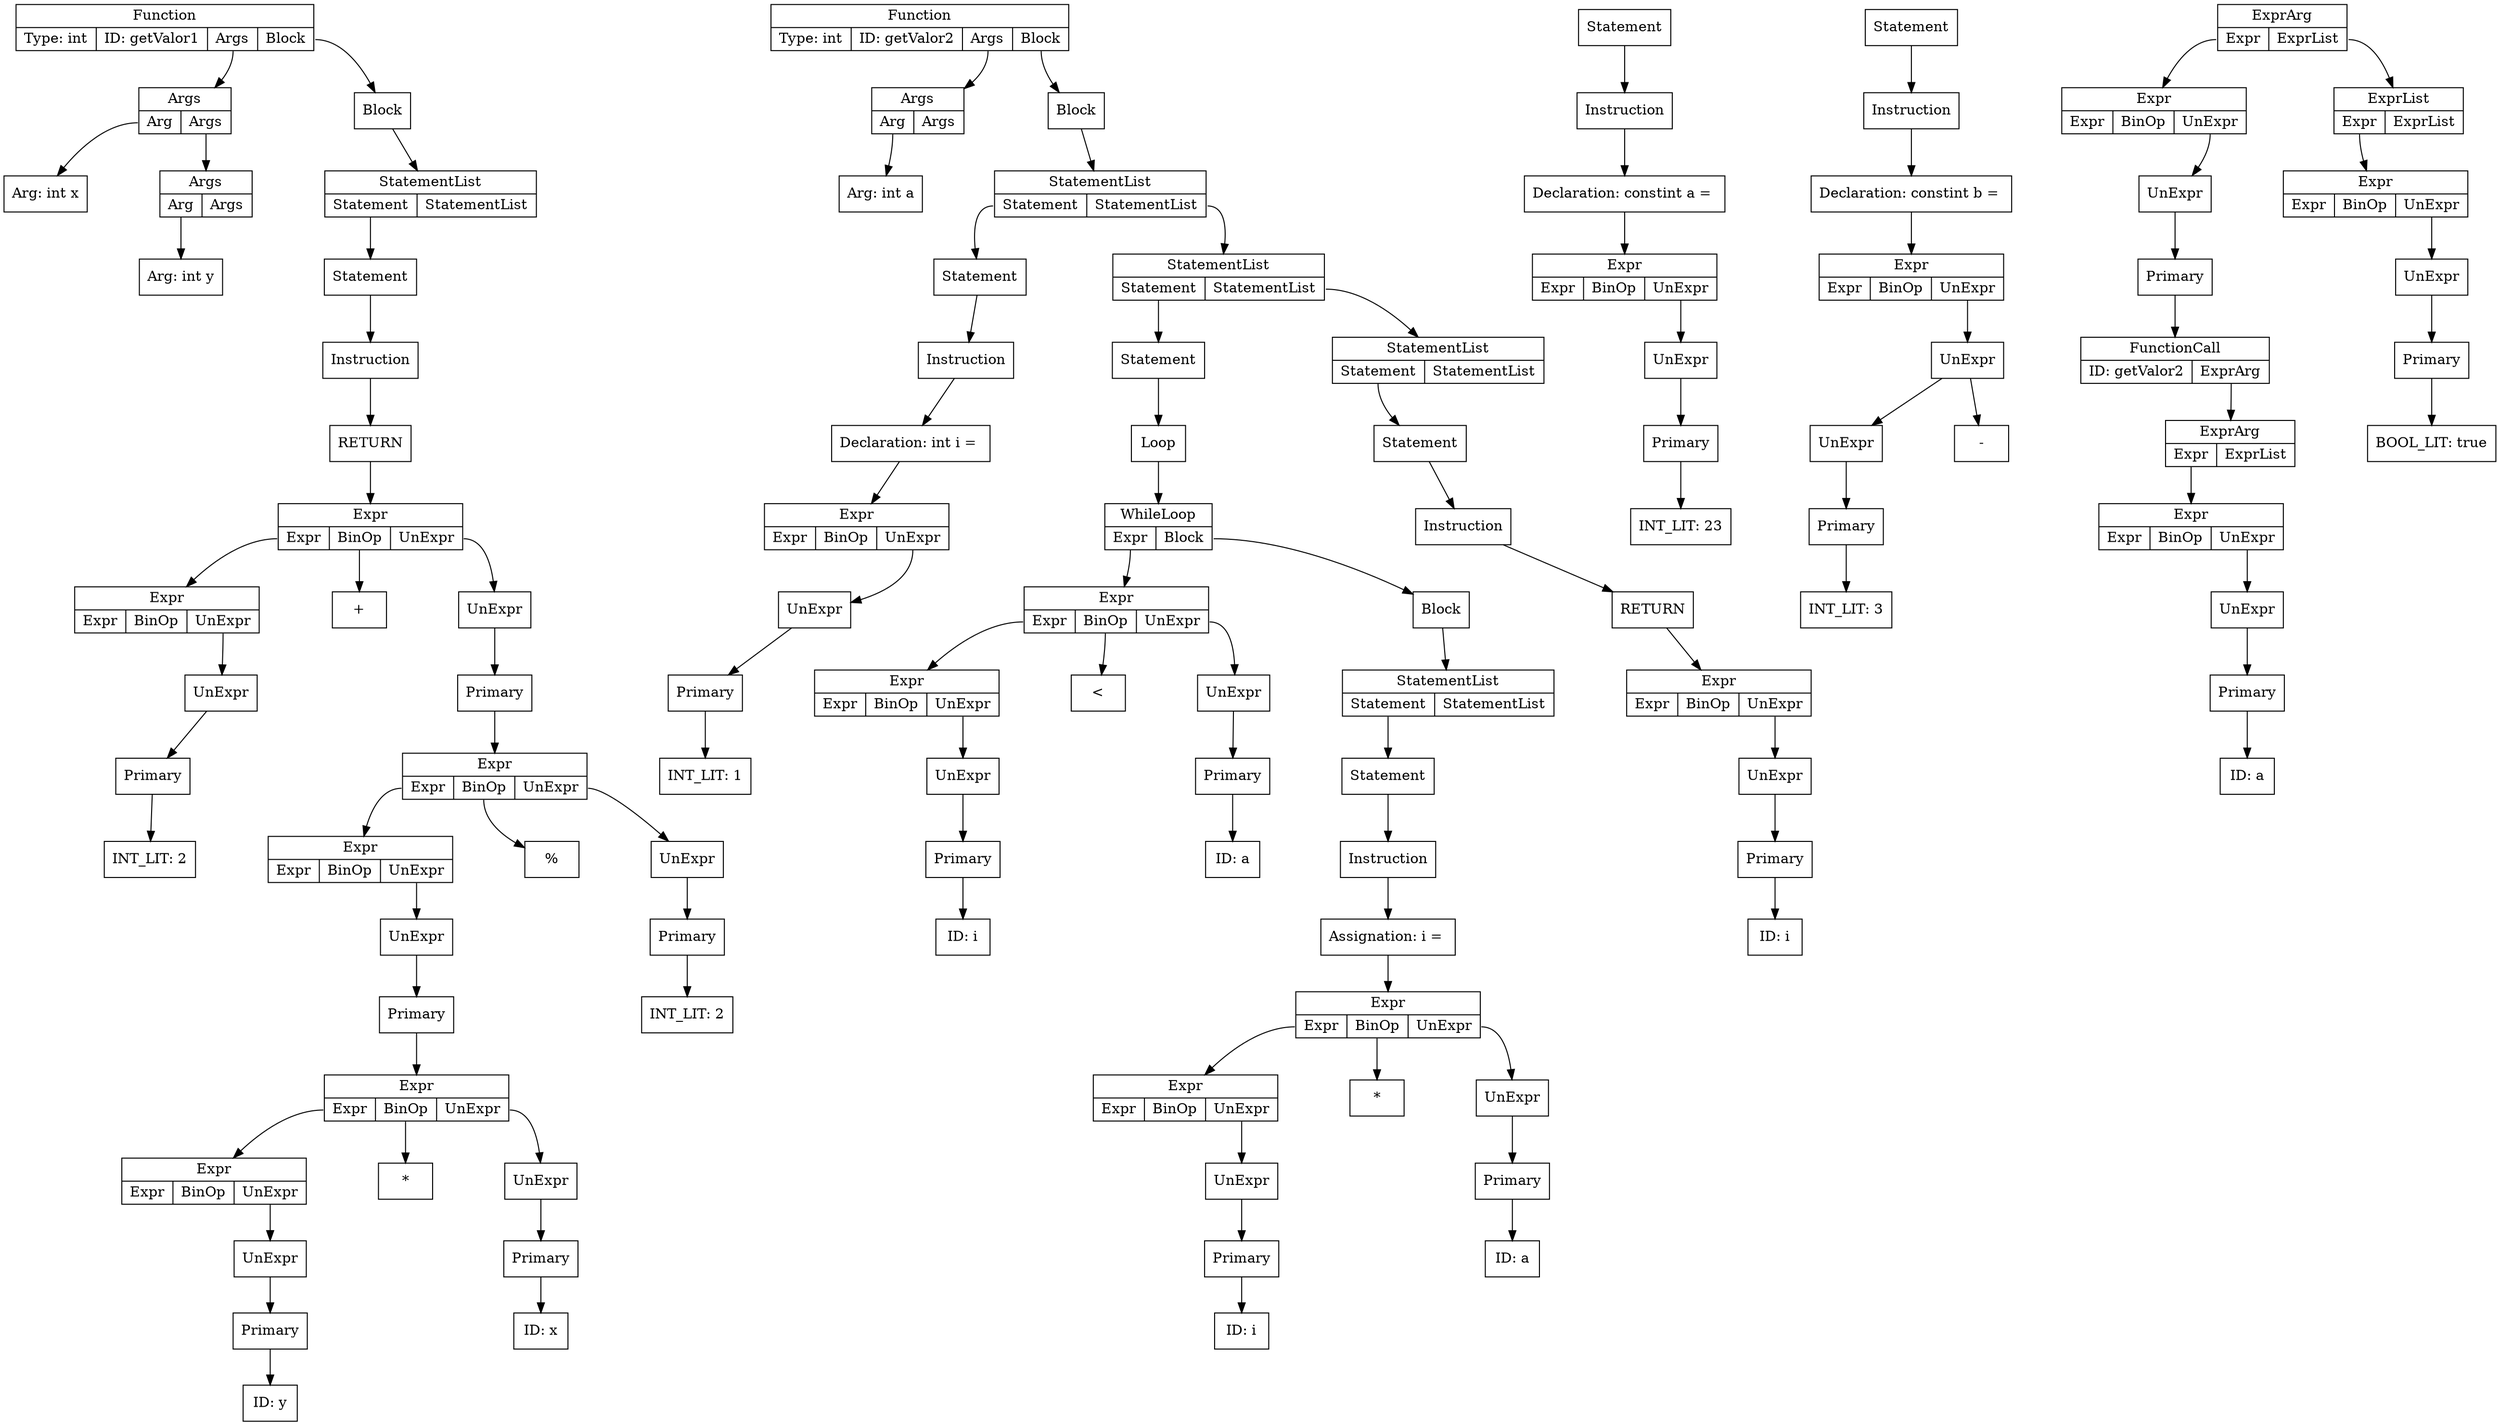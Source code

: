 digraph ccTree {
graph[nodesep="1"]
	node [shape=box]
	node [shape=box]
	n0 [label = "Arg: int x"]
	n1 [label = "Arg: int y"]
	n2 [label = "{Args | {<a>Arg | <as> Args}}", shape="record"]
	n2:a-> n1
	n3 [label = "{Args | {<a>Arg | <as> Args}}", shape="record"]
	n3:a-> n0
	n3:as-> n2
	n4 [label = "Primary"]
	n5 [label = "INT_LIT: 2"]
	n4-> n5
	n6 [label = "UnExpr"]
	n6-> n4
	n7 [label = "{Expr | {<e>Expr | <bo>BinOp | <ue>UnExpr}}", shape="record"]
	n7:ue-> n6
	n8 [label = "Primary"]
	n9 [label = "ID: y"]
	n8-> n9
	n10 [label = "UnExpr"]
	n10-> n8
	n11 [label = "{Expr | {<e>Expr | <bo>BinOp | <ue>UnExpr}}", shape="record"]
	n11:ue-> n10
	n12 [label = "Primary"]
	n13 [label = "ID: x"]
	n12-> n13
	n14 [label = "UnExpr"]
	n14-> n12
	n15 [label = "{Expr | {<e>Expr | <bo>BinOp | <ue>UnExpr}}", shape="record"]
	n15:e-> n11
	n16 [label = "*"]
	n15:bo-> n16
	n15:ue-> n14
	n17 [label = "Primary"]
	n17-> n15
	n18 [label = "UnExpr"]
	n18-> n17
	n19 [label = "{Expr | {<e>Expr | <bo>BinOp | <ue>UnExpr}}", shape="record"]
	n19:ue-> n18
	n20 [label = "Primary"]
	n21 [label = "INT_LIT: 2"]
	n20-> n21
	n22 [label = "UnExpr"]
	n22-> n20
	n23 [label = "{Expr | {<e>Expr | <bo>BinOp | <ue>UnExpr}}", shape="record"]
	n23:e-> n19
	n24 [label = "%"]
	n23:bo-> n24
	n23:ue-> n22
	n25 [label = "Primary"]
	n25-> n23
	n26 [label = "UnExpr"]
	n26-> n25
	n27 [label = "{Expr | {<e>Expr | <bo>BinOp | <ue>UnExpr}}", shape="record"]
	n27:e-> n7
	n28 [label = "+"]
	n27:bo-> n28
	n27:ue-> n26
	n29 [label = "Instruction"]
	n30 [label = "RETURN"]
	n29-> n30
	n30-> n27
	n31 [label = "Statement"]
	n31-> n29
	n32 [label = "{StatementList | {<s>Statement | <sl>StatementList}}", shape="record"]
	n32:s-> n31
	n33 [label = "Block"]
	n33-> n32
	n34 [label = "{Function | {Type: int | ID: getValor1 | <a>Args | <b>Block}}", shape="record"]
	n34:a-> n3
	n34:b-> n33
	n35 [label = "Arg: int a"]
	n36 [label = "{Args | {<a>Arg | <as> Args}}", shape="record"]
	n36:a-> n35
	n37 [label = "Primary"]
	n38 [label = "INT_LIT: 1"]
	n37-> n38
	n39 [label = "UnExpr"]
	n39-> n37
	n40 [label = "{Expr | {<e>Expr | <bo>BinOp | <ue>UnExpr}}", shape="record"]
	n40:ue-> n39
	n41 [label = "Declaration: int i = "]
	n41-> n40
	n42 [label = "Instruction"]
	n42-> n41
	n43 [label = "Statement"]
	n43-> n42
	n44 [label = "Primary"]
	n45 [label = "ID: i"]
	n44-> n45
	n46 [label = "UnExpr"]
	n46-> n44
	n47 [label = "{Expr | {<e>Expr | <bo>BinOp | <ue>UnExpr}}", shape="record"]
	n47:ue-> n46
	n48 [label = "Primary"]
	n49 [label = "ID: a"]
	n48-> n49
	n50 [label = "UnExpr"]
	n50-> n48
	n51 [label = "{Expr | {<e>Expr | <bo>BinOp | <ue>UnExpr}}", shape="record"]
	n51:e-> n47
	n52 [label = "<"]
	n51:bo-> n52
	n51:ue-> n50
	n53 [label = "Primary"]
	n54 [label = "ID: i"]
	n53-> n54
	n55 [label = "UnExpr"]
	n55-> n53
	n56 [label = "{Expr | {<e>Expr | <bo>BinOp | <ue>UnExpr}}", shape="record"]
	n56:ue-> n55
	n57 [label = "Primary"]
	n58 [label = "ID: a"]
	n57-> n58
	n59 [label = "UnExpr"]
	n59-> n57
	n60 [label = "{Expr | {<e>Expr | <bo>BinOp | <ue>UnExpr}}", shape="record"]
	n60:e-> n56
	n61 [label = "*"]
	n60:bo-> n61
	n60:ue-> n59
	n62 [label = "Assignation: i = "]
	n62-> n60
	n63 [label = "Instruction"]
	n63-> n62
	n64 [label = "Statement"]
	n64-> n63
	n65 [label = "{StatementList | {<s>Statement | <sl>StatementList}}", shape="record"]
	n65:s-> n64
	n66 [label = "Block"]
	n66-> n65
	n67 [label = "{WhileLoop | {<e>Expr | <b>Block}}", shape="record"]
	n67:e-> n51
	n67:b-> n66
	n68 [label = "Loop"]
	n68-> n67
	n69 [label = "Statement"]
	n69-> n68
	n70 [label = "Primary"]
	n71 [label = "ID: i"]
	n70-> n71
	n72 [label = "UnExpr"]
	n72-> n70
	n73 [label = "{Expr | {<e>Expr | <bo>BinOp | <ue>UnExpr}}", shape="record"]
	n73:ue-> n72
	n74 [label = "Instruction"]
	n75 [label = "RETURN"]
	n74-> n75
	n75-> n73
	n76 [label = "Statement"]
	n76-> n74
	n77 [label = "{StatementList | {<s>Statement | <sl>StatementList}}", shape="record"]
	n77:s-> n76
	n78 [label = "{StatementList | {<s>Statement | <sl>StatementList}}", shape="record"]
	n78:s-> n69
	n78:sl-> n77
	n79 [label = "{StatementList | {<s>Statement | <sl>StatementList}}", shape="record"]
	n79:s-> n43
	n79:sl-> n78
	n80 [label = "Block"]
	n80-> n79
	n81 [label = "{Function | {Type: int | ID: getValor2 | <a>Args | <b>Block}}", shape="record"]
	n81:a-> n36
	n81:b-> n80
	n82 [label = "Primary"]
	n83 [label = "INT_LIT: 23"]
	n82-> n83
	n84 [label = "UnExpr"]
	n84-> n82
	n85 [label = "{Expr | {<e>Expr | <bo>BinOp | <ue>UnExpr}}", shape="record"]
	n85:ue-> n84
	n86 [label = "Declaration: constint a = "]
	n86-> n85
	n87 [label = "Instruction"]
	n87-> n86
	n88 [label = "Statement"]
	n88-> n87
	n89 [label = "Primary"]
	n90 [label = "INT_LIT: 3"]
	n89-> n90
	n91 [label = "UnExpr"]
	n91-> n89
	n92 [label = "UnExpr"]
	n93 [label = "-"]
	n92-> n93
	n92-> n91
	n94 [label = "{Expr | {<e>Expr | <bo>BinOp | <ue>UnExpr}}", shape="record"]
	n94:ue-> n92
	n95 [label = "Declaration: constint b = "]
	n95-> n94
	n96 [label = "Instruction"]
	n96-> n95
	n97 [label = "Statement"]
	n97-> n96
	n98 [label = "Primary"]
	n99 [label = "ID: a"]
	n98-> n99
	n100 [label = "UnExpr"]
	n100-> n98
	n101 [label = "{Expr | {<e>Expr | <bo>BinOp | <ue>UnExpr}}", shape="record"]
	n101:ue-> n100
	n102 [label = "{ExprArg | {<e>Expr | <el>ExprList}}", shape="record"]
	n102:e-> n101
	n103 [label = "{FunctionCall | { ID: getValor2 | <e>ExprArg}}", shape="record"]
	n103:e-> n102
	n104 [label = "Primary"]
	n104-> n103
	n105 [label = "UnExpr"]
	n105-> n104
	n106 [label = "{Expr | {<e>Expr | <bo>BinOp | <ue>UnExpr}}", shape="record"]
	n106:ue-> n105
	n107 [label = "Primary"]
	n108 [label = "BOOL_LIT: true"]
	n107-> n108
	n109 [label = "UnExpr"]
	n109-> n107
	n110 [label = "{Expr | {<e>Expr | <bo>BinOp | <ue>UnExpr}}", shape="record"]
	n110:ue-> n109
	n111 [label = "{ExprList |{<e>Expr | <el>ExprList}}", shape="record"]
	n111:e-> n110
	n112 [label = "{ExprArg | {<e>Expr | <el>ExprList}}", shape="record"]
	n112:e-> n106
	n112:el-> n111
}